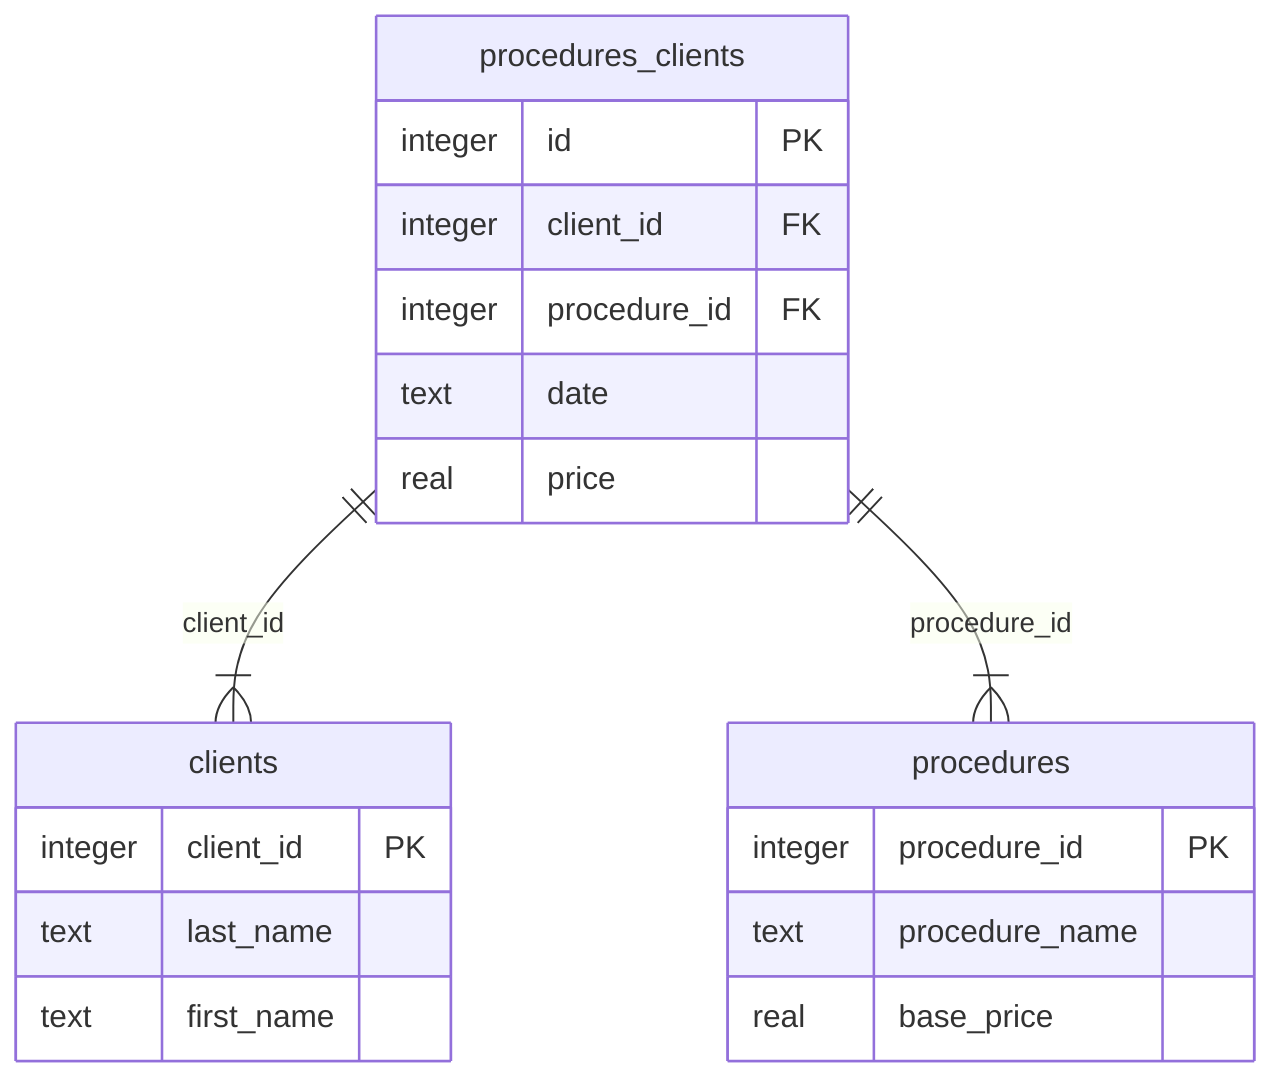 erDiagram
clients {
   integer client_id PK
   text last_name
   text first_name
}
procedures {
   integer procedure_id PK
   text procedure_name
   real base_price
}
procedures_clients {
   integer id PK
   integer client_id FK
   integer procedure_id FK
   text date
   real price
}

procedures_clients  one--many(1) clients : client_id
procedures_clients  one--many(1) procedures : procedure_id